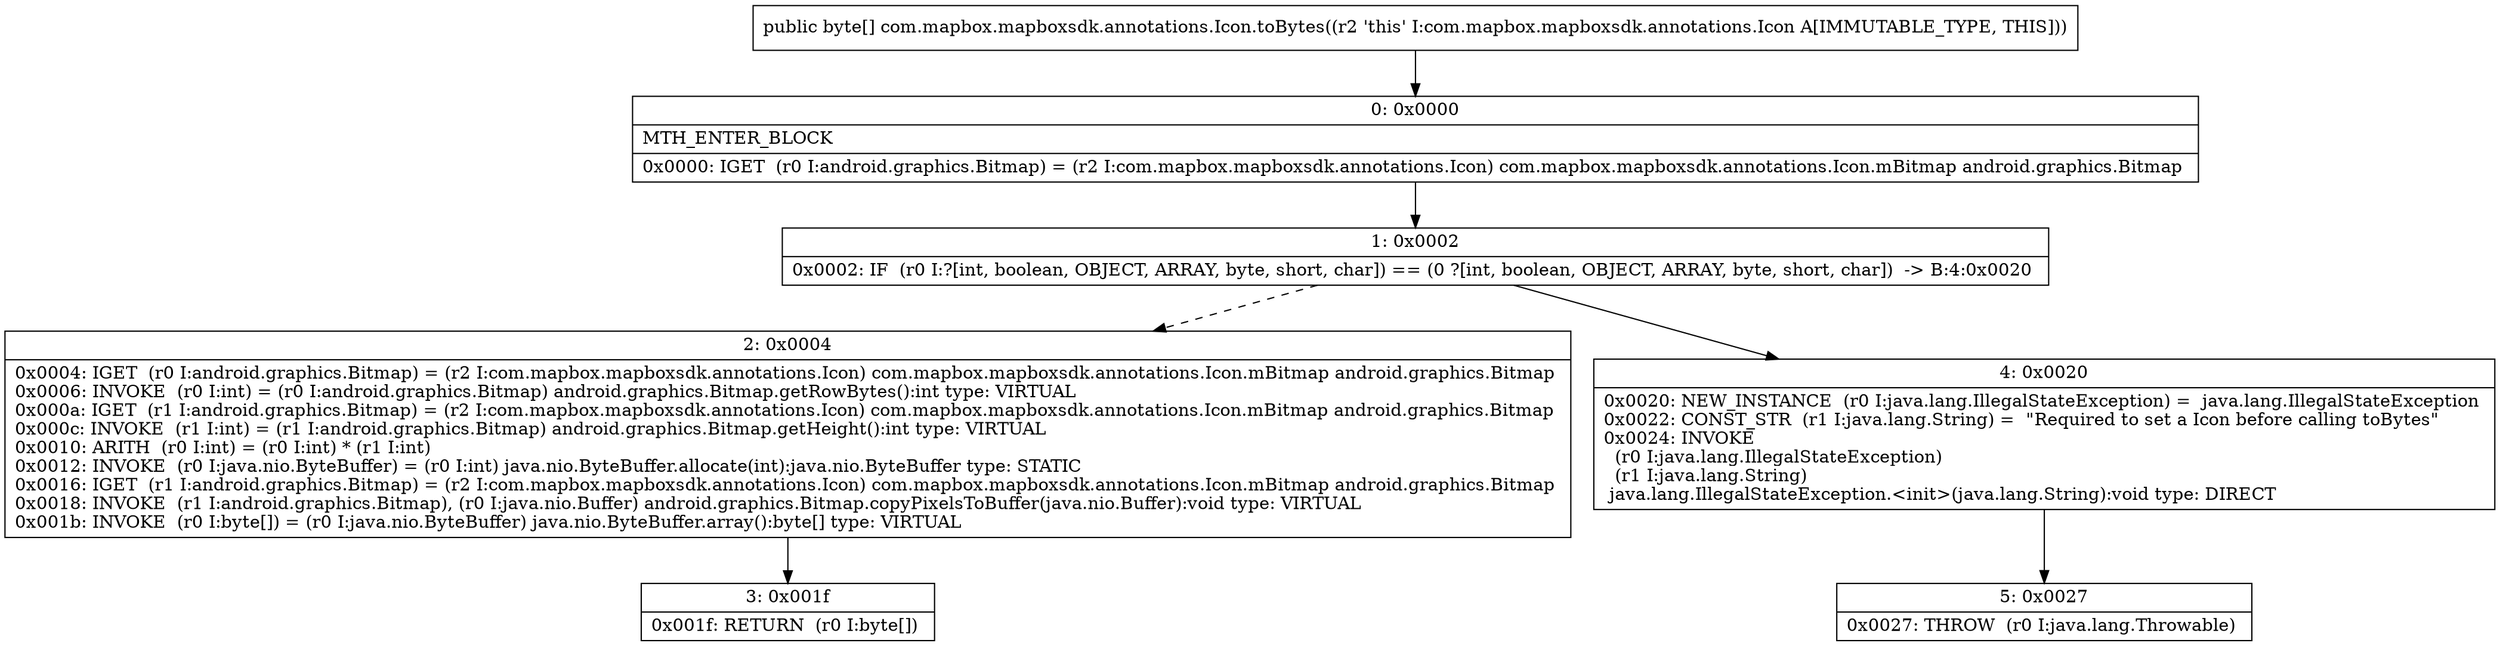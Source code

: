 digraph "CFG forcom.mapbox.mapboxsdk.annotations.Icon.toBytes()[B" {
Node_0 [shape=record,label="{0\:\ 0x0000|MTH_ENTER_BLOCK\l|0x0000: IGET  (r0 I:android.graphics.Bitmap) = (r2 I:com.mapbox.mapboxsdk.annotations.Icon) com.mapbox.mapboxsdk.annotations.Icon.mBitmap android.graphics.Bitmap \l}"];
Node_1 [shape=record,label="{1\:\ 0x0002|0x0002: IF  (r0 I:?[int, boolean, OBJECT, ARRAY, byte, short, char]) == (0 ?[int, boolean, OBJECT, ARRAY, byte, short, char])  \-\> B:4:0x0020 \l}"];
Node_2 [shape=record,label="{2\:\ 0x0004|0x0004: IGET  (r0 I:android.graphics.Bitmap) = (r2 I:com.mapbox.mapboxsdk.annotations.Icon) com.mapbox.mapboxsdk.annotations.Icon.mBitmap android.graphics.Bitmap \l0x0006: INVOKE  (r0 I:int) = (r0 I:android.graphics.Bitmap) android.graphics.Bitmap.getRowBytes():int type: VIRTUAL \l0x000a: IGET  (r1 I:android.graphics.Bitmap) = (r2 I:com.mapbox.mapboxsdk.annotations.Icon) com.mapbox.mapboxsdk.annotations.Icon.mBitmap android.graphics.Bitmap \l0x000c: INVOKE  (r1 I:int) = (r1 I:android.graphics.Bitmap) android.graphics.Bitmap.getHeight():int type: VIRTUAL \l0x0010: ARITH  (r0 I:int) = (r0 I:int) * (r1 I:int) \l0x0012: INVOKE  (r0 I:java.nio.ByteBuffer) = (r0 I:int) java.nio.ByteBuffer.allocate(int):java.nio.ByteBuffer type: STATIC \l0x0016: IGET  (r1 I:android.graphics.Bitmap) = (r2 I:com.mapbox.mapboxsdk.annotations.Icon) com.mapbox.mapboxsdk.annotations.Icon.mBitmap android.graphics.Bitmap \l0x0018: INVOKE  (r1 I:android.graphics.Bitmap), (r0 I:java.nio.Buffer) android.graphics.Bitmap.copyPixelsToBuffer(java.nio.Buffer):void type: VIRTUAL \l0x001b: INVOKE  (r0 I:byte[]) = (r0 I:java.nio.ByteBuffer) java.nio.ByteBuffer.array():byte[] type: VIRTUAL \l}"];
Node_3 [shape=record,label="{3\:\ 0x001f|0x001f: RETURN  (r0 I:byte[]) \l}"];
Node_4 [shape=record,label="{4\:\ 0x0020|0x0020: NEW_INSTANCE  (r0 I:java.lang.IllegalStateException) =  java.lang.IllegalStateException \l0x0022: CONST_STR  (r1 I:java.lang.String) =  \"Required to set a Icon before calling toBytes\" \l0x0024: INVOKE  \l  (r0 I:java.lang.IllegalStateException)\l  (r1 I:java.lang.String)\l java.lang.IllegalStateException.\<init\>(java.lang.String):void type: DIRECT \l}"];
Node_5 [shape=record,label="{5\:\ 0x0027|0x0027: THROW  (r0 I:java.lang.Throwable) \l}"];
MethodNode[shape=record,label="{public byte[] com.mapbox.mapboxsdk.annotations.Icon.toBytes((r2 'this' I:com.mapbox.mapboxsdk.annotations.Icon A[IMMUTABLE_TYPE, THIS])) }"];
MethodNode -> Node_0;
Node_0 -> Node_1;
Node_1 -> Node_2[style=dashed];
Node_1 -> Node_4;
Node_2 -> Node_3;
Node_4 -> Node_5;
}

